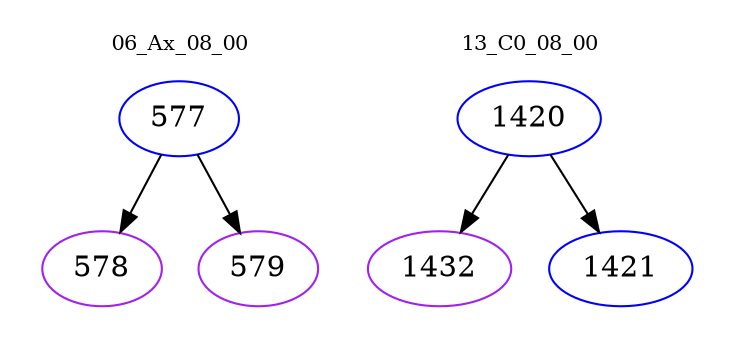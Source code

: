 digraph{
subgraph cluster_0 {
color = white
label = "06_Ax_08_00";
fontsize=10;
T0_577 [label="577", color="blue"]
T0_577 -> T0_578 [color="black"]
T0_578 [label="578", color="purple"]
T0_577 -> T0_579 [color="black"]
T0_579 [label="579", color="purple"]
}
subgraph cluster_1 {
color = white
label = "13_C0_08_00";
fontsize=10;
T1_1420 [label="1420", color="blue"]
T1_1420 -> T1_1432 [color="black"]
T1_1432 [label="1432", color="purple"]
T1_1420 -> T1_1421 [color="black"]
T1_1421 [label="1421", color="blue"]
}
}
